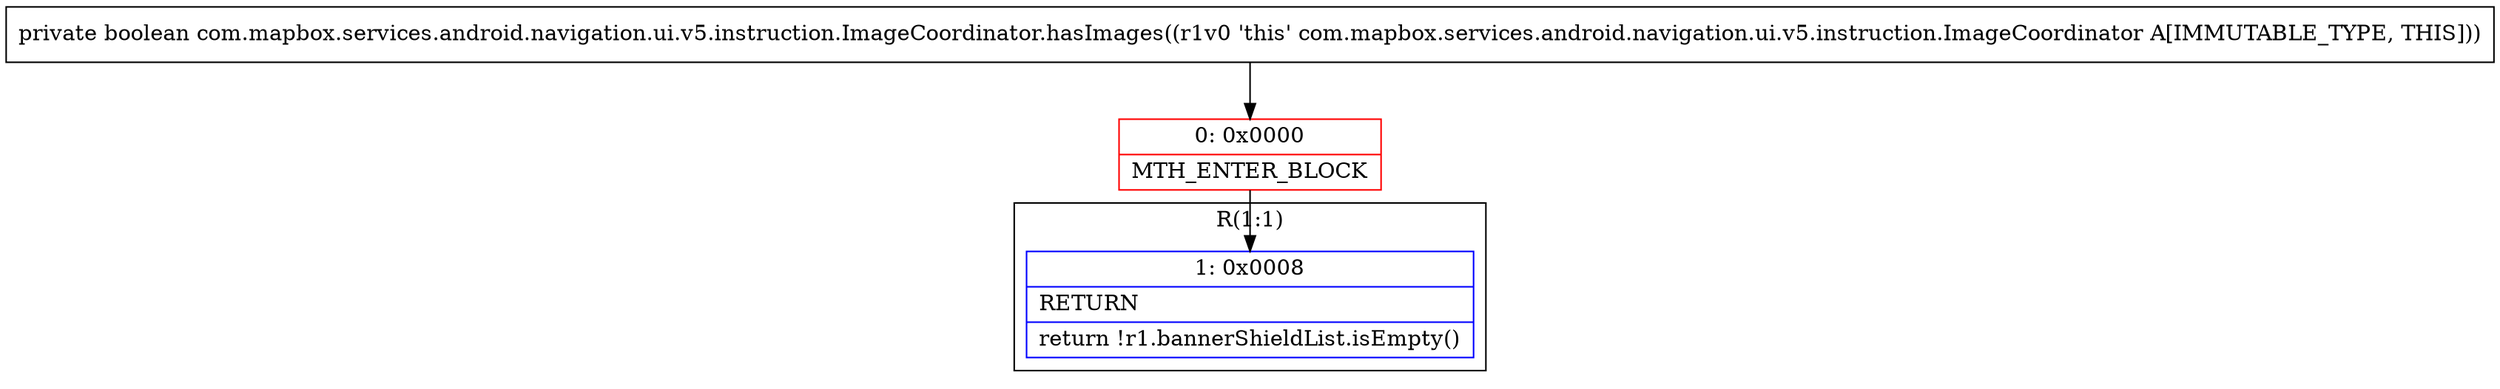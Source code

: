 digraph "CFG forcom.mapbox.services.android.navigation.ui.v5.instruction.ImageCoordinator.hasImages()Z" {
subgraph cluster_Region_1253041511 {
label = "R(1:1)";
node [shape=record,color=blue];
Node_1 [shape=record,label="{1\:\ 0x0008|RETURN\l|return !r1.bannerShieldList.isEmpty()\l}"];
}
Node_0 [shape=record,color=red,label="{0\:\ 0x0000|MTH_ENTER_BLOCK\l}"];
MethodNode[shape=record,label="{private boolean com.mapbox.services.android.navigation.ui.v5.instruction.ImageCoordinator.hasImages((r1v0 'this' com.mapbox.services.android.navigation.ui.v5.instruction.ImageCoordinator A[IMMUTABLE_TYPE, THIS])) }"];
MethodNode -> Node_0;
Node_0 -> Node_1;
}

